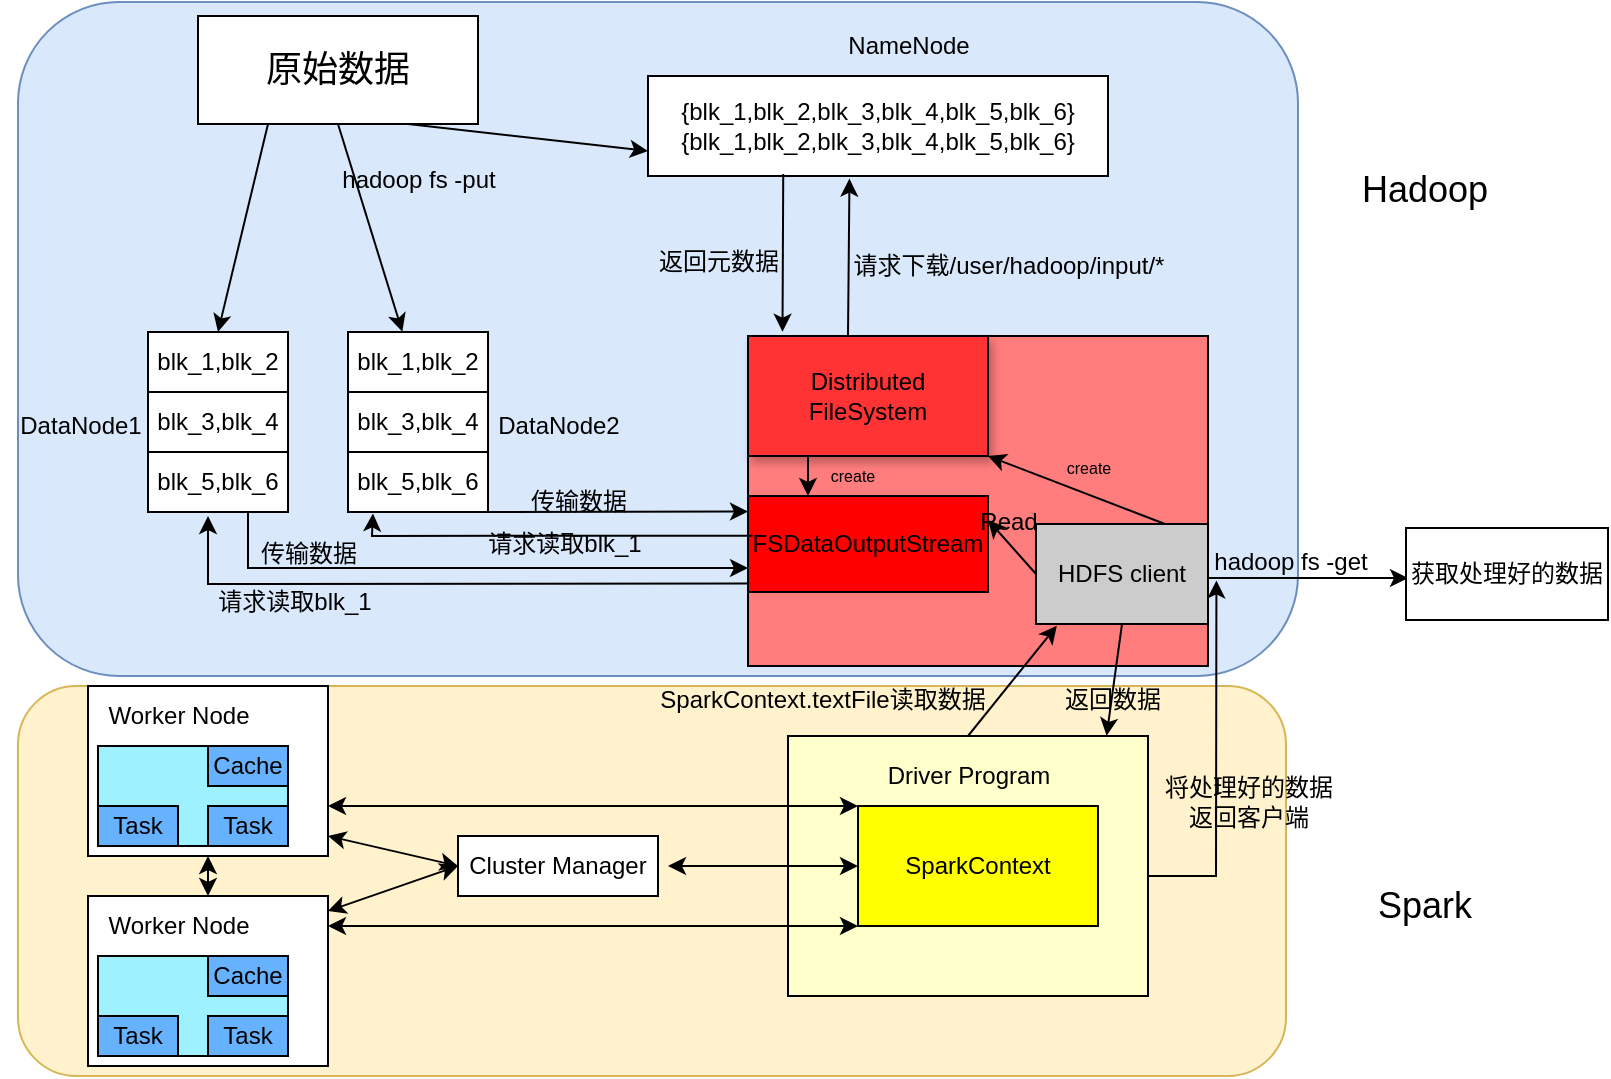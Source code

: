 <mxfile version="21.3.2" type="github">
  <diagram id="C5RBs43oDa-KdzZeNtuy" name="Page-1">
    <mxGraphModel dx="899" dy="606" grid="0" gridSize="10" guides="1" tooltips="1" connect="1" arrows="1" fold="1" page="1" pageScale="1" pageWidth="827" pageHeight="1169" math="0" shadow="0">
      <root>
        <mxCell id="WIyWlLk6GJQsqaUBKTNV-0" />
        <mxCell id="WIyWlLk6GJQsqaUBKTNV-1" parent="WIyWlLk6GJQsqaUBKTNV-0" />
        <mxCell id="v0Cld9VS35OUaFU-ZOCo-4" value="" style="rounded=1;whiteSpace=wrap;html=1;fillColor=#fff2cc;strokeColor=#d6b656;" vertex="1" parent="WIyWlLk6GJQsqaUBKTNV-1">
          <mxGeometry x="12" y="504" width="634" height="195" as="geometry" />
        </mxCell>
        <mxCell id="v0Cld9VS35OUaFU-ZOCo-3" value="" style="rounded=1;whiteSpace=wrap;html=1;fillColor=#dae8fc;strokeColor=#6c8ebf;" vertex="1" parent="WIyWlLk6GJQsqaUBKTNV-1">
          <mxGeometry x="12" y="162" width="640" height="337" as="geometry" />
        </mxCell>
        <mxCell id="ECsie7Ha2ymqft-x-U6o-0" value="&lt;font style=&quot;font-size: 18px;&quot;&gt;原始数据&lt;/font&gt;" style="rounded=0;whiteSpace=wrap;html=1;" parent="WIyWlLk6GJQsqaUBKTNV-1" vertex="1">
          <mxGeometry x="102" y="169" width="140" height="54" as="geometry" />
        </mxCell>
        <mxCell id="ECsie7Ha2ymqft-x-U6o-1" value="blk_1,blk_2" style="rounded=0;whiteSpace=wrap;html=1;" parent="WIyWlLk6GJQsqaUBKTNV-1" vertex="1">
          <mxGeometry x="177" y="327" width="70" height="30" as="geometry" />
        </mxCell>
        <mxCell id="ECsie7Ha2ymqft-x-U6o-2" value="blk_3,blk_4" style="rounded=0;whiteSpace=wrap;html=1;" parent="WIyWlLk6GJQsqaUBKTNV-1" vertex="1">
          <mxGeometry x="177" y="357" width="70" height="30" as="geometry" />
        </mxCell>
        <mxCell id="ECsie7Ha2ymqft-x-U6o-3" value="blk_5,blk_6" style="rounded=0;whiteSpace=wrap;html=1;" parent="WIyWlLk6GJQsqaUBKTNV-1" vertex="1">
          <mxGeometry x="177" y="387" width="70" height="30" as="geometry" />
        </mxCell>
        <mxCell id="ECsie7Ha2ymqft-x-U6o-13" value="hadoop fs -put" style="text;html=1;align=center;verticalAlign=middle;resizable=0;points=[];autosize=1;strokeColor=none;fillColor=none;" parent="WIyWlLk6GJQsqaUBKTNV-1" vertex="1">
          <mxGeometry x="162" y="236" width="100" height="30" as="geometry" />
        </mxCell>
        <mxCell id="ECsie7Ha2ymqft-x-U6o-15" value="DataNode1" style="text;html=1;align=center;verticalAlign=middle;resizable=0;points=[];autosize=1;strokeColor=none;fillColor=none;" parent="WIyWlLk6GJQsqaUBKTNV-1" vertex="1">
          <mxGeometry x="3" y="359" width="80" height="30" as="geometry" />
        </mxCell>
        <mxCell id="ECsie7Ha2ymqft-x-U6o-16" value="DataNode2" style="text;html=1;align=center;verticalAlign=middle;resizable=0;points=[];autosize=1;strokeColor=none;fillColor=none;" parent="WIyWlLk6GJQsqaUBKTNV-1" vertex="1">
          <mxGeometry x="242" y="359" width="80" height="30" as="geometry" />
        </mxCell>
        <mxCell id="ECsie7Ha2ymqft-x-U6o-47" style="edgeStyle=orthogonalEdgeStyle;rounded=0;orthogonalLoop=1;jettySize=auto;html=1;entryX=0.591;entryY=0;entryDx=0;entryDy=0;entryPerimeter=0;" parent="WIyWlLk6GJQsqaUBKTNV-1" source="ECsie7Ha2ymqft-x-U6o-18" target="ECsie7Ha2ymqft-x-U6o-20" edge="1">
          <mxGeometry relative="1" as="geometry" />
        </mxCell>
        <mxCell id="ECsie7Ha2ymqft-x-U6o-18" value="blk_1,blk_2" style="rounded=0;whiteSpace=wrap;html=1;" parent="WIyWlLk6GJQsqaUBKTNV-1" vertex="1">
          <mxGeometry x="77" y="327" width="70" height="30" as="geometry" />
        </mxCell>
        <mxCell id="ECsie7Ha2ymqft-x-U6o-20" value="blk_3,blk_4" style="rounded=0;whiteSpace=wrap;html=1;" parent="WIyWlLk6GJQsqaUBKTNV-1" vertex="1">
          <mxGeometry x="77" y="357" width="70" height="30" as="geometry" />
        </mxCell>
        <mxCell id="ECsie7Ha2ymqft-x-U6o-22" value="blk_5,blk_6" style="rounded=0;whiteSpace=wrap;html=1;" parent="WIyWlLk6GJQsqaUBKTNV-1" vertex="1">
          <mxGeometry x="77" y="387" width="70" height="30" as="geometry" />
        </mxCell>
        <mxCell id="ECsie7Ha2ymqft-x-U6o-28" value="{blk_1,blk_2,blk_3,blk_4,blk_5,blk_6}&lt;br&gt;{blk_1,blk_2,blk_3,blk_4,blk_5,blk_6}" style="rounded=0;whiteSpace=wrap;html=1;" parent="WIyWlLk6GJQsqaUBKTNV-1" vertex="1">
          <mxGeometry x="327" y="199" width="230" height="50" as="geometry" />
        </mxCell>
        <mxCell id="ECsie7Ha2ymqft-x-U6o-29" value="NameNode" style="text;html=1;align=center;verticalAlign=middle;resizable=0;points=[];autosize=1;strokeColor=none;fillColor=none;" parent="WIyWlLk6GJQsqaUBKTNV-1" vertex="1">
          <mxGeometry x="417" y="169" width="80" height="30" as="geometry" />
        </mxCell>
        <mxCell id="ECsie7Ha2ymqft-x-U6o-32" value="" style="whiteSpace=wrap;html=1;fillColor=#FF7D7D;" parent="WIyWlLk6GJQsqaUBKTNV-1" vertex="1">
          <mxGeometry x="377" y="329" width="230" height="165" as="geometry" />
        </mxCell>
        <mxCell id="ECsie7Ha2ymqft-x-U6o-33" value="HDFS client" style="rounded=0;whiteSpace=wrap;html=1;fillColor=#CCCCCC;" parent="WIyWlLk6GJQsqaUBKTNV-1" vertex="1">
          <mxGeometry x="521" y="423" width="86" height="50" as="geometry" />
        </mxCell>
        <mxCell id="ECsie7Ha2ymqft-x-U6o-34" value="Distributed FileSystem" style="rounded=0;whiteSpace=wrap;html=1;shadow=1;fillColor=#FF3333;" parent="WIyWlLk6GJQsqaUBKTNV-1" vertex="1">
          <mxGeometry x="377" y="329" width="120" height="60" as="geometry" />
        </mxCell>
        <mxCell id="ECsie7Ha2ymqft-x-U6o-35" value="FSDataOutputStream" style="rounded=0;whiteSpace=wrap;html=1;fillColor=#FF0000;" parent="WIyWlLk6GJQsqaUBKTNV-1" vertex="1">
          <mxGeometry x="377" y="409" width="120" height="48" as="geometry" />
        </mxCell>
        <mxCell id="ECsie7Ha2ymqft-x-U6o-36" value="" style="endArrow=classic;html=1;rounded=0;entryX=1;entryY=1;entryDx=0;entryDy=0;exitX=0.75;exitY=0;exitDx=0;exitDy=0;" parent="WIyWlLk6GJQsqaUBKTNV-1" source="ECsie7Ha2ymqft-x-U6o-33" target="ECsie7Ha2ymqft-x-U6o-34" edge="1">
          <mxGeometry width="50" height="50" relative="1" as="geometry">
            <mxPoint x="457" y="379" as="sourcePoint" />
            <mxPoint x="507" y="329" as="targetPoint" />
          </mxGeometry>
        </mxCell>
        <mxCell id="ECsie7Ha2ymqft-x-U6o-37" value="" style="endArrow=classic;html=1;rounded=0;entryX=1;entryY=0.25;entryDx=0;entryDy=0;exitX=0;exitY=0.5;exitDx=0;exitDy=0;" parent="WIyWlLk6GJQsqaUBKTNV-1" source="ECsie7Ha2ymqft-x-U6o-33" target="ECsie7Ha2ymqft-x-U6o-35" edge="1">
          <mxGeometry width="50" height="50" relative="1" as="geometry">
            <mxPoint x="412" y="399" as="sourcePoint" />
            <mxPoint x="442" y="407" as="targetPoint" />
          </mxGeometry>
        </mxCell>
        <mxCell id="ECsie7Ha2ymqft-x-U6o-38" value="&lt;font style=&quot;font-size: 8px;&quot;&gt;create&lt;/font&gt;" style="text;html=1;align=center;verticalAlign=middle;resizable=0;points=[];autosize=1;strokeColor=none;fillColor=none;" parent="WIyWlLk6GJQsqaUBKTNV-1" vertex="1">
          <mxGeometry x="517" y="379" width="60" height="30" as="geometry" />
        </mxCell>
        <mxCell id="ECsie7Ha2ymqft-x-U6o-39" value="Read" style="text;html=1;align=center;verticalAlign=middle;resizable=0;points=[];autosize=1;strokeColor=none;fillColor=none;" parent="WIyWlLk6GJQsqaUBKTNV-1" vertex="1">
          <mxGeometry x="482" y="407" width="50" height="30" as="geometry" />
        </mxCell>
        <mxCell id="ECsie7Ha2ymqft-x-U6o-41" value="" style="endArrow=classic;html=1;rounded=0;entryX=0.438;entryY=1.026;entryDx=0;entryDy=0;entryPerimeter=0;" parent="WIyWlLk6GJQsqaUBKTNV-1" target="ECsie7Ha2ymqft-x-U6o-28" edge="1">
          <mxGeometry width="50" height="50" relative="1" as="geometry">
            <mxPoint x="427" y="329" as="sourcePoint" />
            <mxPoint x="477" y="279" as="targetPoint" />
          </mxGeometry>
        </mxCell>
        <mxCell id="ECsie7Ha2ymqft-x-U6o-42" value="请求下载/user/hadoop/input/*" style="text;html=1;align=center;verticalAlign=middle;resizable=0;points=[];autosize=1;strokeColor=none;fillColor=none;" parent="WIyWlLk6GJQsqaUBKTNV-1" vertex="1">
          <mxGeometry x="417" y="279" width="180" height="30" as="geometry" />
        </mxCell>
        <mxCell id="ECsie7Ha2ymqft-x-U6o-43" value="" style="endArrow=classic;html=1;rounded=0;entryX=0.075;entryY=-0.013;entryDx=0;entryDy=0;entryPerimeter=0;exitX=0.294;exitY=0.98;exitDx=0;exitDy=0;exitPerimeter=0;" parent="WIyWlLk6GJQsqaUBKTNV-1" source="ECsie7Ha2ymqft-x-U6o-28" target="ECsie7Ha2ymqft-x-U6o-32" edge="1">
          <mxGeometry width="50" height="50" relative="1" as="geometry">
            <mxPoint x="337" y="319" as="sourcePoint" />
            <mxPoint x="387" y="269" as="targetPoint" />
          </mxGeometry>
        </mxCell>
        <mxCell id="ECsie7Ha2ymqft-x-U6o-44" value="返回元数据" style="text;html=1;align=center;verticalAlign=middle;resizable=0;points=[];autosize=1;strokeColor=none;fillColor=none;" parent="WIyWlLk6GJQsqaUBKTNV-1" vertex="1">
          <mxGeometry x="322" y="277" width="80" height="30" as="geometry" />
        </mxCell>
        <mxCell id="ECsie7Ha2ymqft-x-U6o-48" value="" style="endArrow=classic;html=1;rounded=0;entryX=0.5;entryY=0;entryDx=0;entryDy=0;exitX=0.25;exitY=1;exitDx=0;exitDy=0;" parent="WIyWlLk6GJQsqaUBKTNV-1" source="ECsie7Ha2ymqft-x-U6o-0" target="ECsie7Ha2ymqft-x-U6o-18" edge="1">
          <mxGeometry width="50" height="50" relative="1" as="geometry">
            <mxPoint x="157" y="249" as="sourcePoint" />
            <mxPoint x="207" y="199" as="targetPoint" />
          </mxGeometry>
        </mxCell>
        <mxCell id="ECsie7Ha2ymqft-x-U6o-49" value="" style="endArrow=classic;html=1;rounded=0;entryX=0.388;entryY=-0.005;entryDx=0;entryDy=0;exitX=0.5;exitY=1;exitDx=0;exitDy=0;entryPerimeter=0;" parent="WIyWlLk6GJQsqaUBKTNV-1" source="ECsie7Ha2ymqft-x-U6o-0" target="ECsie7Ha2ymqft-x-U6o-1" edge="1">
          <mxGeometry width="50" height="50" relative="1" as="geometry">
            <mxPoint x="230" y="239" as="sourcePoint" />
            <mxPoint x="122" y="327" as="targetPoint" />
          </mxGeometry>
        </mxCell>
        <mxCell id="ECsie7Ha2ymqft-x-U6o-50" value="" style="endArrow=classic;html=1;rounded=0;exitX=0.75;exitY=1;exitDx=0;exitDy=0;entryX=0;entryY=0.75;entryDx=0;entryDy=0;" parent="WIyWlLk6GJQsqaUBKTNV-1" source="ECsie7Ha2ymqft-x-U6o-0" target="ECsie7Ha2ymqft-x-U6o-28" edge="1">
          <mxGeometry width="50" height="50" relative="1" as="geometry">
            <mxPoint x="287" y="239" as="sourcePoint" />
            <mxPoint x="297" y="357" as="targetPoint" />
          </mxGeometry>
        </mxCell>
        <mxCell id="ECsie7Ha2ymqft-x-U6o-51" value="" style="endArrow=classic;html=1;rounded=0;exitX=0;exitY=0.75;exitDx=0;exitDy=0;" parent="WIyWlLk6GJQsqaUBKTNV-1" edge="1" source="ECsie7Ha2ymqft-x-U6o-32">
          <mxGeometry width="50" height="50" relative="1" as="geometry">
            <mxPoint x="377" y="474" as="sourcePoint" />
            <mxPoint x="107" y="419" as="targetPoint" />
            <Array as="points">
              <mxPoint x="107" y="453" />
            </Array>
          </mxGeometry>
        </mxCell>
        <mxCell id="ECsie7Ha2ymqft-x-U6o-52" value="请求读取blk_1" style="text;html=1;align=center;verticalAlign=middle;resizable=0;points=[];autosize=1;strokeColor=none;fillColor=none;" parent="WIyWlLk6GJQsqaUBKTNV-1" vertex="1">
          <mxGeometry x="100" y="447" width="100" height="30" as="geometry" />
        </mxCell>
        <mxCell id="ECsie7Ha2ymqft-x-U6o-53" value="" style="edgeStyle=none;orthogonalLoop=1;jettySize=auto;html=1;rounded=0;entryX=0;entryY=0.75;entryDx=0;entryDy=0;" parent="WIyWlLk6GJQsqaUBKTNV-1" target="ECsie7Ha2ymqft-x-U6o-35" edge="1">
          <mxGeometry width="100" relative="1" as="geometry">
            <mxPoint x="127" y="417" as="sourcePoint" />
            <mxPoint x="227" y="417" as="targetPoint" />
            <Array as="points">
              <mxPoint x="127" y="445" />
            </Array>
          </mxGeometry>
        </mxCell>
        <mxCell id="ECsie7Ha2ymqft-x-U6o-54" value="" style="edgeStyle=none;orthogonalLoop=1;jettySize=auto;html=1;rounded=0;exitX=0.01;exitY=0.605;exitDx=0;exitDy=0;exitPerimeter=0;entryX=0.178;entryY=1.024;entryDx=0;entryDy=0;entryPerimeter=0;" parent="WIyWlLk6GJQsqaUBKTNV-1" source="ECsie7Ha2ymqft-x-U6o-32" target="ECsie7Ha2ymqft-x-U6o-3" edge="1">
          <mxGeometry width="100" relative="1" as="geometry">
            <mxPoint x="247" y="423.66" as="sourcePoint" />
            <mxPoint x="347" y="423.66" as="targetPoint" />
            <Array as="points">
              <mxPoint x="189" y="429" />
            </Array>
          </mxGeometry>
        </mxCell>
        <mxCell id="ECsie7Ha2ymqft-x-U6o-55" value="" style="edgeStyle=none;orthogonalLoop=1;jettySize=auto;html=1;rounded=0;entryX=0;entryY=0.532;entryDx=0;entryDy=0;entryPerimeter=0;" parent="WIyWlLk6GJQsqaUBKTNV-1" target="ECsie7Ha2ymqft-x-U6o-32" edge="1">
          <mxGeometry width="100" relative="1" as="geometry">
            <mxPoint x="222" y="417" as="sourcePoint" />
            <mxPoint x="322" y="417" as="targetPoint" />
            <Array as="points" />
          </mxGeometry>
        </mxCell>
        <mxCell id="ECsie7Ha2ymqft-x-U6o-56" value="请求读取blk_1" style="text;html=1;align=center;verticalAlign=middle;resizable=0;points=[];autosize=1;strokeColor=none;fillColor=none;" parent="WIyWlLk6GJQsqaUBKTNV-1" vertex="1">
          <mxGeometry x="235" y="418" width="100" height="30" as="geometry" />
        </mxCell>
        <mxCell id="ECsie7Ha2ymqft-x-U6o-58" value="传输数据" style="text;html=1;align=center;verticalAlign=middle;resizable=0;points=[];autosize=1;strokeColor=none;fillColor=none;" parent="WIyWlLk6GJQsqaUBKTNV-1" vertex="1">
          <mxGeometry x="122" y="423" width="70" height="30" as="geometry" />
        </mxCell>
        <mxCell id="ECsie7Ha2ymqft-x-U6o-59" value="传输数据" style="text;html=1;align=center;verticalAlign=middle;resizable=0;points=[];autosize=1;strokeColor=none;fillColor=none;" parent="WIyWlLk6GJQsqaUBKTNV-1" vertex="1">
          <mxGeometry x="257" y="396.5" width="70" height="30" as="geometry" />
        </mxCell>
        <mxCell id="ECsie7Ha2ymqft-x-U6o-62" value="SparkContext.textFile读取数据" style="text;html=1;align=center;verticalAlign=middle;resizable=0;points=[];autosize=1;strokeColor=none;fillColor=none;" parent="WIyWlLk6GJQsqaUBKTNV-1" vertex="1">
          <mxGeometry x="319" y="496" width="190" height="30" as="geometry" />
        </mxCell>
        <mxCell id="ECsie7Ha2ymqft-x-U6o-63" value="" style="rounded=0;whiteSpace=wrap;html=1;fillColor=#FFFFCC;" parent="WIyWlLk6GJQsqaUBKTNV-1" vertex="1">
          <mxGeometry x="397" y="529" width="180" height="130" as="geometry" />
        </mxCell>
        <mxCell id="ECsie7Ha2ymqft-x-U6o-64" value="SparkContext" style="rounded=0;whiteSpace=wrap;html=1;fillColor=#FFFF00;" parent="WIyWlLk6GJQsqaUBKTNV-1" vertex="1">
          <mxGeometry x="432" y="564" width="120" height="60" as="geometry" />
        </mxCell>
        <mxCell id="ECsie7Ha2ymqft-x-U6o-68" value="Driver Program" style="text;html=1;align=center;verticalAlign=middle;resizable=0;points=[];autosize=1;strokeColor=none;fillColor=none;" parent="WIyWlLk6GJQsqaUBKTNV-1" vertex="1">
          <mxGeometry x="437" y="534" width="100" height="30" as="geometry" />
        </mxCell>
        <mxCell id="ECsie7Ha2ymqft-x-U6o-72" value="" style="endArrow=classic;startArrow=classic;html=1;rounded=0;entryX=0;entryY=1;entryDx=0;entryDy=0;" parent="WIyWlLk6GJQsqaUBKTNV-1" target="ECsie7Ha2ymqft-x-U6o-64" edge="1">
          <mxGeometry width="50" height="50" relative="1" as="geometry">
            <mxPoint x="167" y="624" as="sourcePoint" />
            <mxPoint x="397" y="619" as="targetPoint" />
          </mxGeometry>
        </mxCell>
        <mxCell id="ECsie7Ha2ymqft-x-U6o-73" value="" style="endArrow=classic;startArrow=classic;html=1;rounded=0;entryX=0;entryY=0;entryDx=0;entryDy=0;" parent="WIyWlLk6GJQsqaUBKTNV-1" target="ECsie7Ha2ymqft-x-U6o-64" edge="1">
          <mxGeometry width="50" height="50" relative="1" as="geometry">
            <mxPoint x="167" y="564" as="sourcePoint" />
            <mxPoint x="427" y="569" as="targetPoint" />
          </mxGeometry>
        </mxCell>
        <mxCell id="ECsie7Ha2ymqft-x-U6o-74" value="Cluster Manager" style="rounded=0;whiteSpace=wrap;html=1;" parent="WIyWlLk6GJQsqaUBKTNV-1" vertex="1">
          <mxGeometry x="232" y="579" width="100" height="30" as="geometry" />
        </mxCell>
        <mxCell id="ECsie7Ha2ymqft-x-U6o-75" value="" style="endArrow=classic;startArrow=classic;html=1;rounded=0;entryX=0;entryY=0.5;entryDx=0;entryDy=0;" parent="WIyWlLk6GJQsqaUBKTNV-1" target="ECsie7Ha2ymqft-x-U6o-64" edge="1">
          <mxGeometry width="50" height="50" relative="1" as="geometry">
            <mxPoint x="337" y="594" as="sourcePoint" />
            <mxPoint x="327" y="549" as="targetPoint" />
          </mxGeometry>
        </mxCell>
        <mxCell id="ECsie7Ha2ymqft-x-U6o-76" value="" style="rounded=0;whiteSpace=wrap;html=1;" parent="WIyWlLk6GJQsqaUBKTNV-1" vertex="1">
          <mxGeometry x="47" y="504" width="120" height="85" as="geometry" />
        </mxCell>
        <mxCell id="ECsie7Ha2ymqft-x-U6o-78" value="" style="rounded=0;whiteSpace=wrap;html=1;fillColor=#9EF2FF;" parent="WIyWlLk6GJQsqaUBKTNV-1" vertex="1">
          <mxGeometry x="52" y="534" width="95" height="50" as="geometry" />
        </mxCell>
        <mxCell id="ECsie7Ha2ymqft-x-U6o-79" value="Cache" style="rounded=0;whiteSpace=wrap;html=1;fillColor=#66B2FF;" parent="WIyWlLk6GJQsqaUBKTNV-1" vertex="1">
          <mxGeometry x="107" y="534" width="40" height="20" as="geometry" />
        </mxCell>
        <mxCell id="ECsie7Ha2ymqft-x-U6o-80" value="Task" style="rounded=0;whiteSpace=wrap;html=1;fillColor=#66B2FF;" parent="WIyWlLk6GJQsqaUBKTNV-1" vertex="1">
          <mxGeometry x="107" y="564" width="40" height="20" as="geometry" />
        </mxCell>
        <mxCell id="ECsie7Ha2ymqft-x-U6o-81" value="Task" style="rounded=0;whiteSpace=wrap;html=1;fillColor=#66B2FF;" parent="WIyWlLk6GJQsqaUBKTNV-1" vertex="1">
          <mxGeometry x="52" y="564" width="40" height="20" as="geometry" />
        </mxCell>
        <mxCell id="ECsie7Ha2ymqft-x-U6o-82" value="Worker Node" style="text;html=1;align=center;verticalAlign=middle;resizable=0;points=[];autosize=1;strokeColor=none;fillColor=none;" parent="WIyWlLk6GJQsqaUBKTNV-1" vertex="1">
          <mxGeometry x="47" y="504" width="90" height="30" as="geometry" />
        </mxCell>
        <mxCell id="ECsie7Ha2ymqft-x-U6o-89" value="" style="rounded=0;whiteSpace=wrap;html=1;" parent="WIyWlLk6GJQsqaUBKTNV-1" vertex="1">
          <mxGeometry x="47" y="609" width="120" height="85" as="geometry" />
        </mxCell>
        <mxCell id="ECsie7Ha2ymqft-x-U6o-90" value="" style="rounded=0;whiteSpace=wrap;html=1;fillColor=#9EF2FF;" parent="WIyWlLk6GJQsqaUBKTNV-1" vertex="1">
          <mxGeometry x="52" y="639" width="95" height="50" as="geometry" />
        </mxCell>
        <mxCell id="ECsie7Ha2ymqft-x-U6o-91" value="Cache" style="rounded=0;whiteSpace=wrap;html=1;fillColor=#66B2FF;" parent="WIyWlLk6GJQsqaUBKTNV-1" vertex="1">
          <mxGeometry x="107" y="639" width="40" height="20" as="geometry" />
        </mxCell>
        <mxCell id="ECsie7Ha2ymqft-x-U6o-92" value="Task" style="rounded=0;whiteSpace=wrap;html=1;fillColor=#66B2FF;" parent="WIyWlLk6GJQsqaUBKTNV-1" vertex="1">
          <mxGeometry x="107" y="669" width="40" height="20" as="geometry" />
        </mxCell>
        <mxCell id="ECsie7Ha2ymqft-x-U6o-93" value="Task" style="rounded=0;whiteSpace=wrap;html=1;fillColor=#66B2FF;" parent="WIyWlLk6GJQsqaUBKTNV-1" vertex="1">
          <mxGeometry x="52" y="669" width="40" height="20" as="geometry" />
        </mxCell>
        <mxCell id="ECsie7Ha2ymqft-x-U6o-94" value="Worker Node" style="text;html=1;align=center;verticalAlign=middle;resizable=0;points=[];autosize=1;strokeColor=none;fillColor=none;" parent="WIyWlLk6GJQsqaUBKTNV-1" vertex="1">
          <mxGeometry x="47" y="609" width="90" height="30" as="geometry" />
        </mxCell>
        <mxCell id="ECsie7Ha2ymqft-x-U6o-95" value="" style="endArrow=classic;startArrow=classic;html=1;rounded=0;entryX=0.5;entryY=1;entryDx=0;entryDy=0;" parent="WIyWlLk6GJQsqaUBKTNV-1" target="ECsie7Ha2ymqft-x-U6o-76" edge="1">
          <mxGeometry width="50" height="50" relative="1" as="geometry">
            <mxPoint x="107" y="609" as="sourcePoint" />
            <mxPoint x="157" y="559" as="targetPoint" />
          </mxGeometry>
        </mxCell>
        <mxCell id="ECsie7Ha2ymqft-x-U6o-96" value="" style="endArrow=classic;startArrow=classic;html=1;rounded=0;entryX=0;entryY=0.5;entryDx=0;entryDy=0;" parent="WIyWlLk6GJQsqaUBKTNV-1" target="ECsie7Ha2ymqft-x-U6o-74" edge="1">
          <mxGeometry width="50" height="50" relative="1" as="geometry">
            <mxPoint x="167" y="579" as="sourcePoint" />
            <mxPoint x="217" y="529" as="targetPoint" />
          </mxGeometry>
        </mxCell>
        <mxCell id="ECsie7Ha2ymqft-x-U6o-97" value="" style="endArrow=classic;startArrow=classic;html=1;rounded=0;entryX=0;entryY=0.5;entryDx=0;entryDy=0;" parent="WIyWlLk6GJQsqaUBKTNV-1" target="ECsie7Ha2ymqft-x-U6o-74" edge="1">
          <mxGeometry width="50" height="50" relative="1" as="geometry">
            <mxPoint x="167" y="616.5" as="sourcePoint" />
            <mxPoint x="232" y="631.5" as="targetPoint" />
          </mxGeometry>
        </mxCell>
        <mxCell id="ECsie7Ha2ymqft-x-U6o-99" value="" style="endArrow=classic;html=1;rounded=0;entryX=0.121;entryY=1.017;entryDx=0;entryDy=0;entryPerimeter=0;exitX=0.5;exitY=0;exitDx=0;exitDy=0;" parent="WIyWlLk6GJQsqaUBKTNV-1" edge="1" target="ECsie7Ha2ymqft-x-U6o-33" source="ECsie7Ha2ymqft-x-U6o-63">
          <mxGeometry width="50" height="50" relative="1" as="geometry">
            <mxPoint x="416.17" y="529" as="sourcePoint" />
            <mxPoint x="416.17" y="492" as="targetPoint" />
          </mxGeometry>
        </mxCell>
        <mxCell id="ECsie7Ha2ymqft-x-U6o-102" value="" style="endArrow=classic;html=1;rounded=0;exitX=0.5;exitY=1;exitDx=0;exitDy=0;entryX=0.885;entryY=-0.001;entryDx=0;entryDy=0;entryPerimeter=0;" parent="WIyWlLk6GJQsqaUBKTNV-1" target="ECsie7Ha2ymqft-x-U6o-63" edge="1" source="ECsie7Ha2ymqft-x-U6o-33">
          <mxGeometry width="50" height="50" relative="1" as="geometry">
            <mxPoint x="437" y="494" as="sourcePoint" />
            <mxPoint x="487" y="444" as="targetPoint" />
          </mxGeometry>
        </mxCell>
        <mxCell id="ECsie7Ha2ymqft-x-U6o-103" value="返回数据" style="text;html=1;align=center;verticalAlign=middle;resizable=0;points=[];autosize=1;strokeColor=none;fillColor=none;" parent="WIyWlLk6GJQsqaUBKTNV-1" vertex="1">
          <mxGeometry x="524" y="496" width="70" height="30" as="geometry" />
        </mxCell>
        <mxCell id="ECsie7Ha2ymqft-x-U6o-104" value="" style="endArrow=classic;html=1;rounded=0;entryX=1.049;entryY=0.564;entryDx=0;entryDy=0;entryPerimeter=0;" parent="WIyWlLk6GJQsqaUBKTNV-1" target="ECsie7Ha2ymqft-x-U6o-33" edge="1">
          <mxGeometry width="50" height="50" relative="1" as="geometry">
            <mxPoint x="577" y="599" as="sourcePoint" />
            <mxPoint x="637" y="489" as="targetPoint" />
            <Array as="points">
              <mxPoint x="611" y="599" />
            </Array>
          </mxGeometry>
        </mxCell>
        <mxCell id="ECsie7Ha2ymqft-x-U6o-105" value="将处理好的数据&lt;br&gt;返回客户端" style="text;html=1;align=center;verticalAlign=middle;resizable=0;points=[];autosize=1;strokeColor=none;fillColor=none;" parent="WIyWlLk6GJQsqaUBKTNV-1" vertex="1">
          <mxGeometry x="572" y="542" width="110" height="40" as="geometry" />
        </mxCell>
        <mxCell id="v0Cld9VS35OUaFU-ZOCo-0" value="" style="endArrow=classic;html=1;rounded=0;" edge="1" parent="WIyWlLk6GJQsqaUBKTNV-1">
          <mxGeometry width="50" height="50" relative="1" as="geometry">
            <mxPoint x="607" y="450" as="sourcePoint" />
            <mxPoint x="707" y="450" as="targetPoint" />
          </mxGeometry>
        </mxCell>
        <mxCell id="v0Cld9VS35OUaFU-ZOCo-1" value="hadoop fs -get" style="text;html=1;align=center;verticalAlign=middle;resizable=0;points=[];autosize=1;strokeColor=none;fillColor=none;" vertex="1" parent="WIyWlLk6GJQsqaUBKTNV-1">
          <mxGeometry x="600" y="429" width="95" height="26" as="geometry" />
        </mxCell>
        <mxCell id="v0Cld9VS35OUaFU-ZOCo-2" value="获取处理好的数据" style="rounded=0;whiteSpace=wrap;html=1;" vertex="1" parent="WIyWlLk6GJQsqaUBKTNV-1">
          <mxGeometry x="706" y="425" width="101" height="46" as="geometry" />
        </mxCell>
        <mxCell id="v0Cld9VS35OUaFU-ZOCo-5" value="&lt;font style=&quot;font-size: 18px;&quot;&gt;Hadoop&lt;/font&gt;" style="text;html=1;align=center;verticalAlign=middle;resizable=0;points=[];autosize=1;strokeColor=none;fillColor=none;" vertex="1" parent="WIyWlLk6GJQsqaUBKTNV-1">
          <mxGeometry x="674" y="239" width="81" height="34" as="geometry" />
        </mxCell>
        <mxCell id="v0Cld9VS35OUaFU-ZOCo-6" value="&lt;font style=&quot;font-size: 18px;&quot;&gt;Spark&lt;/font&gt;" style="text;html=1;align=center;verticalAlign=middle;resizable=0;points=[];autosize=1;strokeColor=none;fillColor=none;" vertex="1" parent="WIyWlLk6GJQsqaUBKTNV-1">
          <mxGeometry x="682" y="597" width="65" height="34" as="geometry" />
        </mxCell>
        <mxCell id="v0Cld9VS35OUaFU-ZOCo-7" value="" style="endArrow=classic;html=1;rounded=0;entryX=0.25;entryY=0;entryDx=0;entryDy=0;exitX=0.25;exitY=1;exitDx=0;exitDy=0;" edge="1" parent="WIyWlLk6GJQsqaUBKTNV-1" source="ECsie7Ha2ymqft-x-U6o-34" target="ECsie7Ha2ymqft-x-U6o-35">
          <mxGeometry width="50" height="50" relative="1" as="geometry">
            <mxPoint x="537" y="458" as="sourcePoint" />
            <mxPoint x="507" y="440" as="targetPoint" />
          </mxGeometry>
        </mxCell>
        <mxCell id="v0Cld9VS35OUaFU-ZOCo-8" value="&lt;font style=&quot;font-size: 8px;&quot;&gt;create&lt;/font&gt;" style="text;html=1;align=center;verticalAlign=middle;resizable=0;points=[];autosize=1;strokeColor=none;fillColor=none;" vertex="1" parent="WIyWlLk6GJQsqaUBKTNV-1">
          <mxGeometry x="399" y="383" width="60" height="30" as="geometry" />
        </mxCell>
      </root>
    </mxGraphModel>
  </diagram>
</mxfile>
